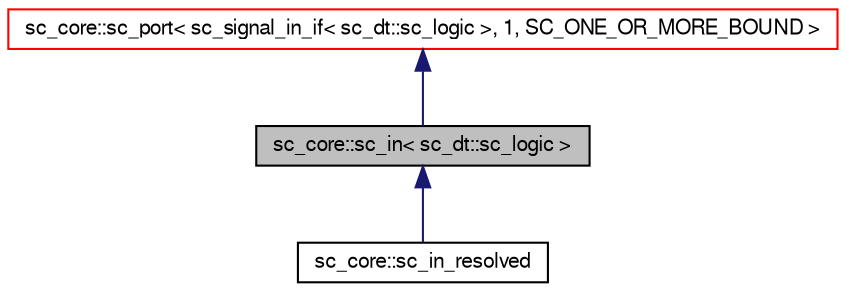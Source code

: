 digraph G
{
  edge [fontname="FreeSans",fontsize="10",labelfontname="FreeSans",labelfontsize="10"];
  node [fontname="FreeSans",fontsize="10",shape=record];
  Node1 [label="sc_core::sc_in\< sc_dt::sc_logic \>",height=0.2,width=0.4,color="black", fillcolor="grey75", style="filled" fontcolor="black"];
  Node2 -> Node1 [dir=back,color="midnightblue",fontsize="10",style="solid",fontname="FreeSans"];
  Node2 [label="sc_core::sc_port\< sc_signal_in_if\< sc_dt::sc_logic \>, 1, SC_ONE_OR_MORE_BOUND \>",height=0.2,width=0.4,color="red", fillcolor="white", style="filled",URL="$a00150.html"];
  Node1 -> Node3 [dir=back,color="midnightblue",fontsize="10",style="solid",fontname="FreeSans"];
  Node3 [label="sc_core::sc_in_resolved",height=0.2,width=0.4,color="black", fillcolor="white", style="filled",URL="$a00100.html"];
}
